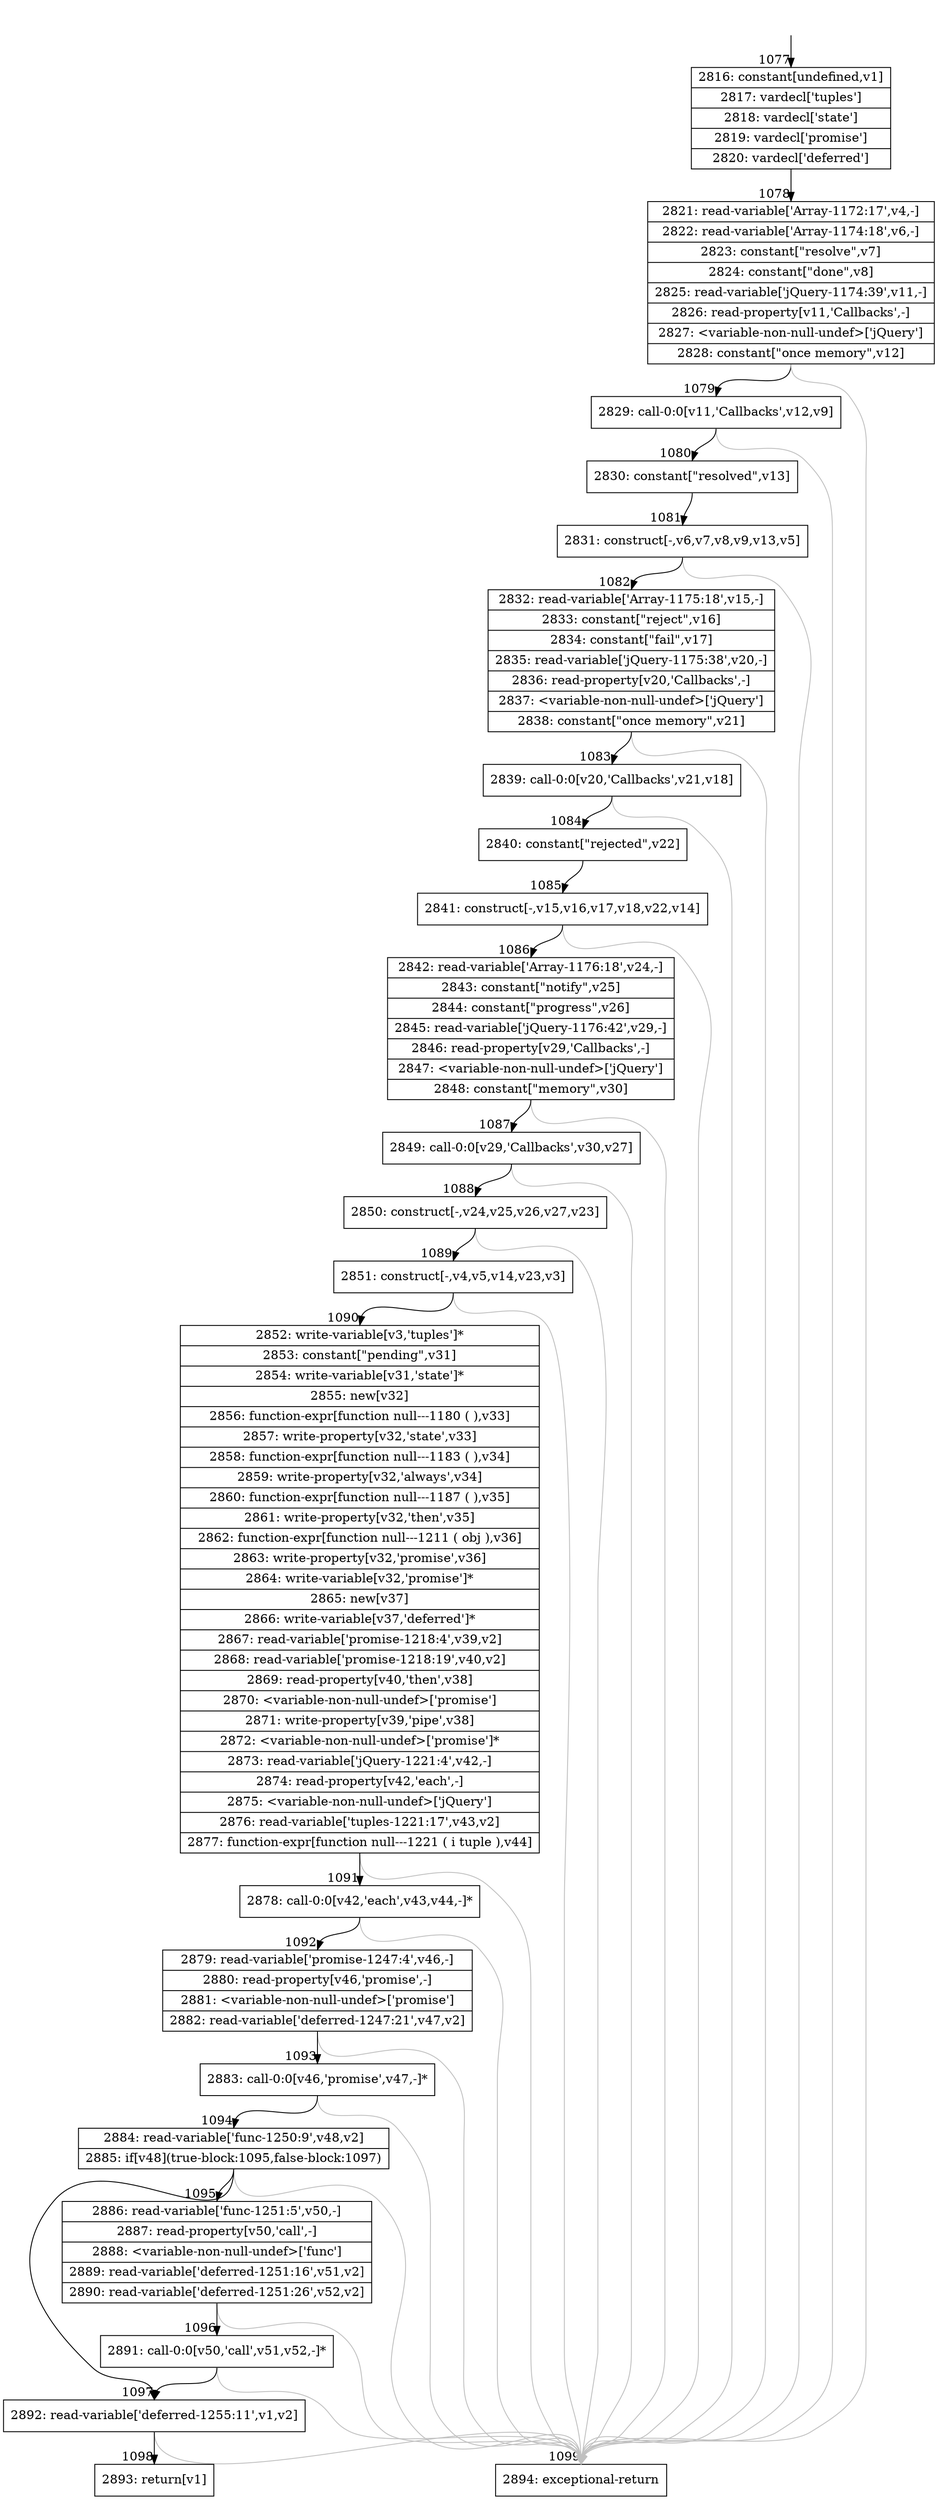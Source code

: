 digraph {
rankdir="TD"
BB_entry75[shape=none,label=""];
BB_entry75 -> BB1077 [tailport=s, headport=n, headlabel="    1077"]
BB1077 [shape=record label="{2816: constant[undefined,v1]|2817: vardecl['tuples']|2818: vardecl['state']|2819: vardecl['promise']|2820: vardecl['deferred']}" ] 
BB1077 -> BB1078 [tailport=s, headport=n, headlabel="      1078"]
BB1078 [shape=record label="{2821: read-variable['Array-1172:17',v4,-]|2822: read-variable['Array-1174:18',v6,-]|2823: constant[\"resolve\",v7]|2824: constant[\"done\",v8]|2825: read-variable['jQuery-1174:39',v11,-]|2826: read-property[v11,'Callbacks',-]|2827: \<variable-non-null-undef\>['jQuery']|2828: constant[\"once memory\",v12]}" ] 
BB1078 -> BB1079 [tailport=s, headport=n, headlabel="      1079"]
BB1078 -> BB1099 [tailport=s, headport=n, color=gray, headlabel="      1099"]
BB1079 [shape=record label="{2829: call-0:0[v11,'Callbacks',v12,v9]}" ] 
BB1079 -> BB1080 [tailport=s, headport=n, headlabel="      1080"]
BB1079 -> BB1099 [tailport=s, headport=n, color=gray]
BB1080 [shape=record label="{2830: constant[\"resolved\",v13]}" ] 
BB1080 -> BB1081 [tailport=s, headport=n, headlabel="      1081"]
BB1081 [shape=record label="{2831: construct[-,v6,v7,v8,v9,v13,v5]}" ] 
BB1081 -> BB1082 [tailport=s, headport=n, headlabel="      1082"]
BB1081 -> BB1099 [tailport=s, headport=n, color=gray]
BB1082 [shape=record label="{2832: read-variable['Array-1175:18',v15,-]|2833: constant[\"reject\",v16]|2834: constant[\"fail\",v17]|2835: read-variable['jQuery-1175:38',v20,-]|2836: read-property[v20,'Callbacks',-]|2837: \<variable-non-null-undef\>['jQuery']|2838: constant[\"once memory\",v21]}" ] 
BB1082 -> BB1083 [tailport=s, headport=n, headlabel="      1083"]
BB1082 -> BB1099 [tailport=s, headport=n, color=gray]
BB1083 [shape=record label="{2839: call-0:0[v20,'Callbacks',v21,v18]}" ] 
BB1083 -> BB1084 [tailport=s, headport=n, headlabel="      1084"]
BB1083 -> BB1099 [tailport=s, headport=n, color=gray]
BB1084 [shape=record label="{2840: constant[\"rejected\",v22]}" ] 
BB1084 -> BB1085 [tailport=s, headport=n, headlabel="      1085"]
BB1085 [shape=record label="{2841: construct[-,v15,v16,v17,v18,v22,v14]}" ] 
BB1085 -> BB1086 [tailport=s, headport=n, headlabel="      1086"]
BB1085 -> BB1099 [tailport=s, headport=n, color=gray]
BB1086 [shape=record label="{2842: read-variable['Array-1176:18',v24,-]|2843: constant[\"notify\",v25]|2844: constant[\"progress\",v26]|2845: read-variable['jQuery-1176:42',v29,-]|2846: read-property[v29,'Callbacks',-]|2847: \<variable-non-null-undef\>['jQuery']|2848: constant[\"memory\",v30]}" ] 
BB1086 -> BB1087 [tailport=s, headport=n, headlabel="      1087"]
BB1086 -> BB1099 [tailport=s, headport=n, color=gray]
BB1087 [shape=record label="{2849: call-0:0[v29,'Callbacks',v30,v27]}" ] 
BB1087 -> BB1088 [tailport=s, headport=n, headlabel="      1088"]
BB1087 -> BB1099 [tailport=s, headport=n, color=gray]
BB1088 [shape=record label="{2850: construct[-,v24,v25,v26,v27,v23]}" ] 
BB1088 -> BB1089 [tailport=s, headport=n, headlabel="      1089"]
BB1088 -> BB1099 [tailport=s, headport=n, color=gray]
BB1089 [shape=record label="{2851: construct[-,v4,v5,v14,v23,v3]}" ] 
BB1089 -> BB1090 [tailport=s, headport=n, headlabel="      1090"]
BB1089 -> BB1099 [tailport=s, headport=n, color=gray]
BB1090 [shape=record label="{2852: write-variable[v3,'tuples']*|2853: constant[\"pending\",v31]|2854: write-variable[v31,'state']*|2855: new[v32]|2856: function-expr[function null---1180 ( ),v33]|2857: write-property[v32,'state',v33]|2858: function-expr[function null---1183 ( ),v34]|2859: write-property[v32,'always',v34]|2860: function-expr[function null---1187 ( ),v35]|2861: write-property[v32,'then',v35]|2862: function-expr[function null---1211 ( obj ),v36]|2863: write-property[v32,'promise',v36]|2864: write-variable[v32,'promise']*|2865: new[v37]|2866: write-variable[v37,'deferred']*|2867: read-variable['promise-1218:4',v39,v2]|2868: read-variable['promise-1218:19',v40,v2]|2869: read-property[v40,'then',v38]|2870: \<variable-non-null-undef\>['promise']|2871: write-property[v39,'pipe',v38]|2872: \<variable-non-null-undef\>['promise']*|2873: read-variable['jQuery-1221:4',v42,-]|2874: read-property[v42,'each',-]|2875: \<variable-non-null-undef\>['jQuery']|2876: read-variable['tuples-1221:17',v43,v2]|2877: function-expr[function null---1221 ( i tuple ),v44]}" ] 
BB1090 -> BB1091 [tailport=s, headport=n, headlabel="      1091"]
BB1090 -> BB1099 [tailport=s, headport=n, color=gray]
BB1091 [shape=record label="{2878: call-0:0[v42,'each',v43,v44,-]*}" ] 
BB1091 -> BB1092 [tailport=s, headport=n, headlabel="      1092"]
BB1091 -> BB1099 [tailport=s, headport=n, color=gray]
BB1092 [shape=record label="{2879: read-variable['promise-1247:4',v46,-]|2880: read-property[v46,'promise',-]|2881: \<variable-non-null-undef\>['promise']|2882: read-variable['deferred-1247:21',v47,v2]}" ] 
BB1092 -> BB1093 [tailport=s, headport=n, headlabel="      1093"]
BB1092 -> BB1099 [tailport=s, headport=n, color=gray]
BB1093 [shape=record label="{2883: call-0:0[v46,'promise',v47,-]*}" ] 
BB1093 -> BB1094 [tailport=s, headport=n, headlabel="      1094"]
BB1093 -> BB1099 [tailport=s, headport=n, color=gray]
BB1094 [shape=record label="{2884: read-variable['func-1250:9',v48,v2]|2885: if[v48](true-block:1095,false-block:1097)}" ] 
BB1094 -> BB1095 [tailport=s, headport=n, headlabel="      1095"]
BB1094 -> BB1097 [tailport=s, headport=n, headlabel="      1097"]
BB1094 -> BB1099 [tailport=s, headport=n, color=gray]
BB1095 [shape=record label="{2886: read-variable['func-1251:5',v50,-]|2887: read-property[v50,'call',-]|2888: \<variable-non-null-undef\>['func']|2889: read-variable['deferred-1251:16',v51,v2]|2890: read-variable['deferred-1251:26',v52,v2]}" ] 
BB1095 -> BB1096 [tailport=s, headport=n, headlabel="      1096"]
BB1095 -> BB1099 [tailport=s, headport=n, color=gray]
BB1096 [shape=record label="{2891: call-0:0[v50,'call',v51,v52,-]*}" ] 
BB1096 -> BB1097 [tailport=s, headport=n]
BB1096 -> BB1099 [tailport=s, headport=n, color=gray]
BB1097 [shape=record label="{2892: read-variable['deferred-1255:11',v1,v2]}" ] 
BB1097 -> BB1098 [tailport=s, headport=n, headlabel="      1098"]
BB1097 -> BB1099 [tailport=s, headport=n, color=gray]
BB1098 [shape=record label="{2893: return[v1]}" ] 
BB1099 [shape=record label="{2894: exceptional-return}" ] 
}
